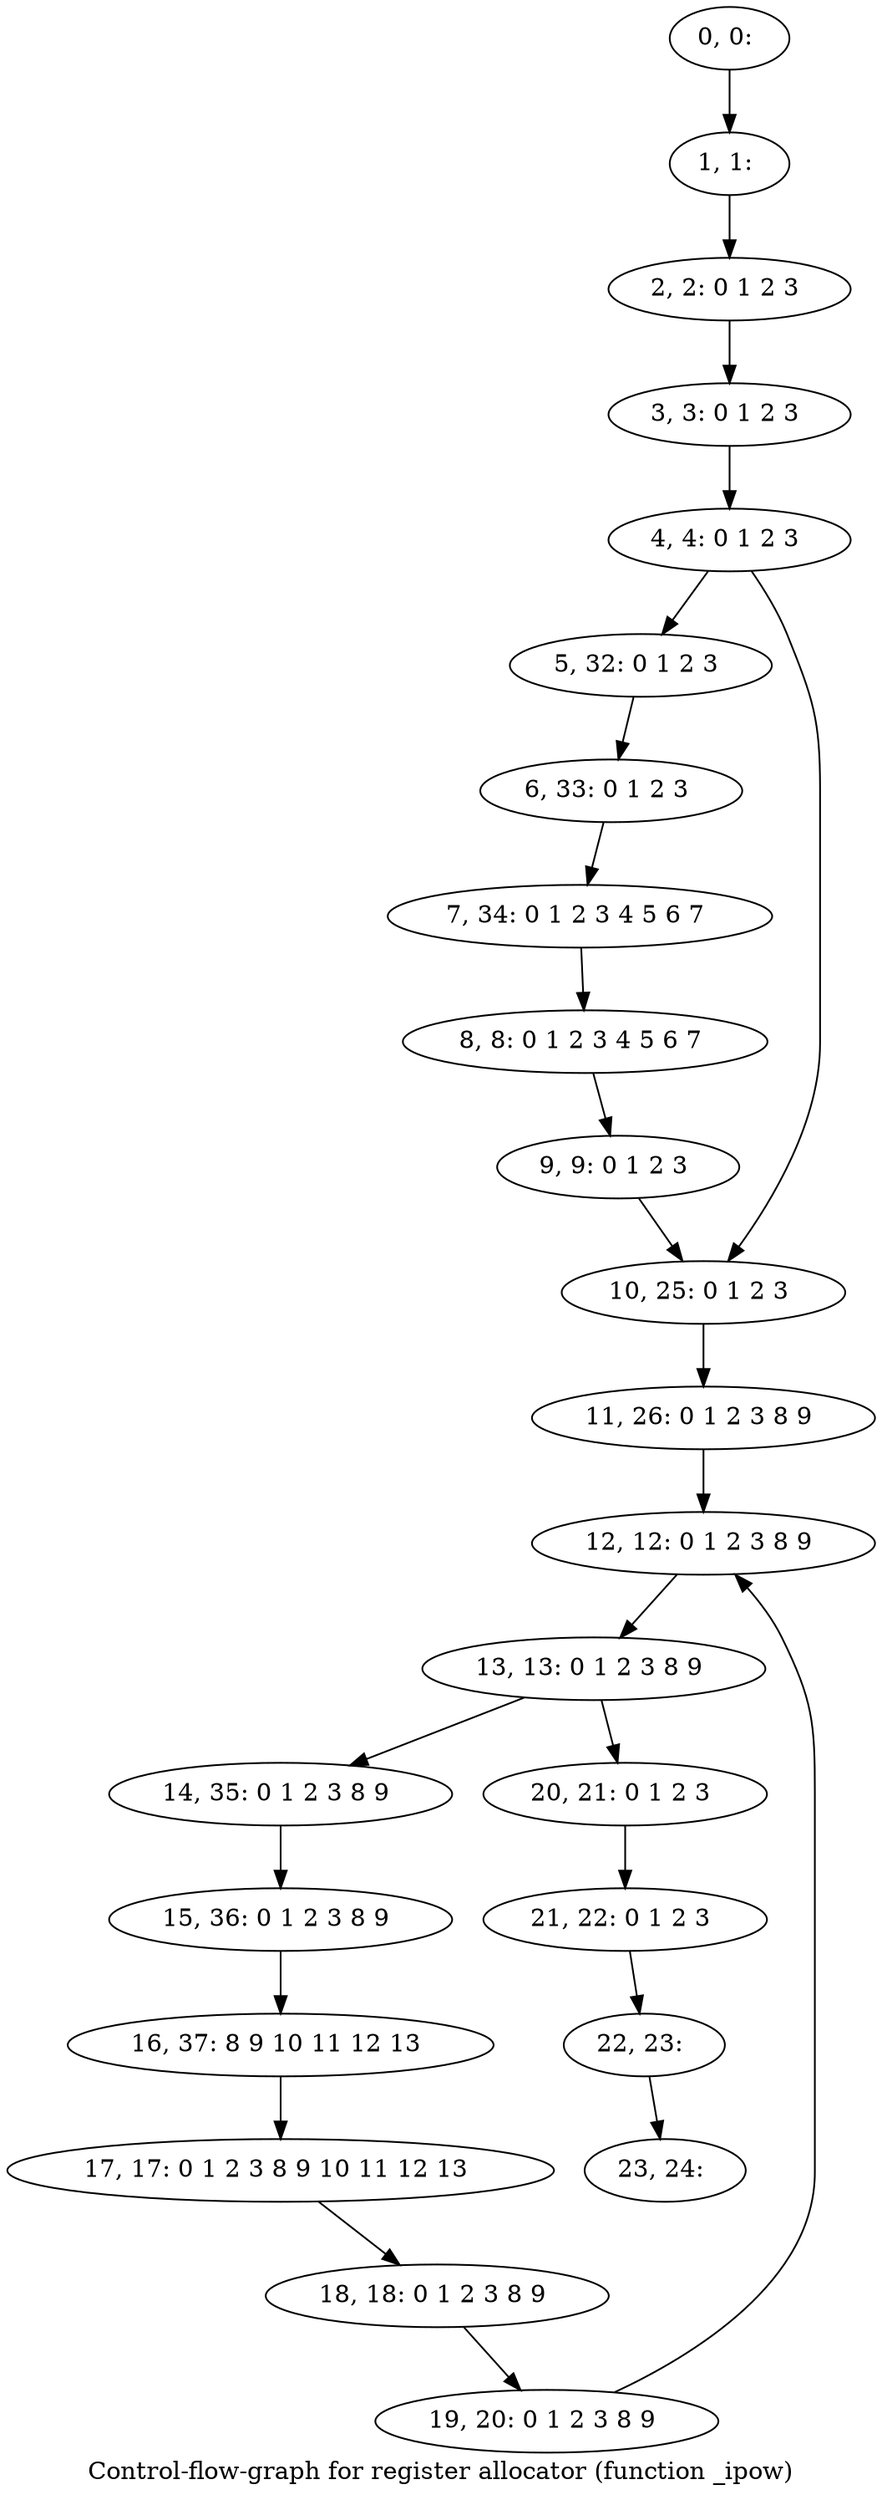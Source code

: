 digraph G {
graph [label="Control-flow-graph for register allocator (function _ipow)"]
0[label="0, 0: "];
1[label="1, 1: "];
2[label="2, 2: 0 1 2 3 "];
3[label="3, 3: 0 1 2 3 "];
4[label="4, 4: 0 1 2 3 "];
5[label="5, 32: 0 1 2 3 "];
6[label="6, 33: 0 1 2 3 "];
7[label="7, 34: 0 1 2 3 4 5 6 7 "];
8[label="8, 8: 0 1 2 3 4 5 6 7 "];
9[label="9, 9: 0 1 2 3 "];
10[label="10, 25: 0 1 2 3 "];
11[label="11, 26: 0 1 2 3 8 9 "];
12[label="12, 12: 0 1 2 3 8 9 "];
13[label="13, 13: 0 1 2 3 8 9 "];
14[label="14, 35: 0 1 2 3 8 9 "];
15[label="15, 36: 0 1 2 3 8 9 "];
16[label="16, 37: 8 9 10 11 12 13 "];
17[label="17, 17: 0 1 2 3 8 9 10 11 12 13 "];
18[label="18, 18: 0 1 2 3 8 9 "];
19[label="19, 20: 0 1 2 3 8 9 "];
20[label="20, 21: 0 1 2 3 "];
21[label="21, 22: 0 1 2 3 "];
22[label="22, 23: "];
23[label="23, 24: "];
0->1 ;
1->2 ;
2->3 ;
3->4 ;
4->5 ;
4->10 ;
5->6 ;
6->7 ;
7->8 ;
8->9 ;
9->10 ;
10->11 ;
11->12 ;
12->13 ;
13->14 ;
13->20 ;
14->15 ;
15->16 ;
16->17 ;
17->18 ;
18->19 ;
19->12 ;
20->21 ;
21->22 ;
22->23 ;
}
